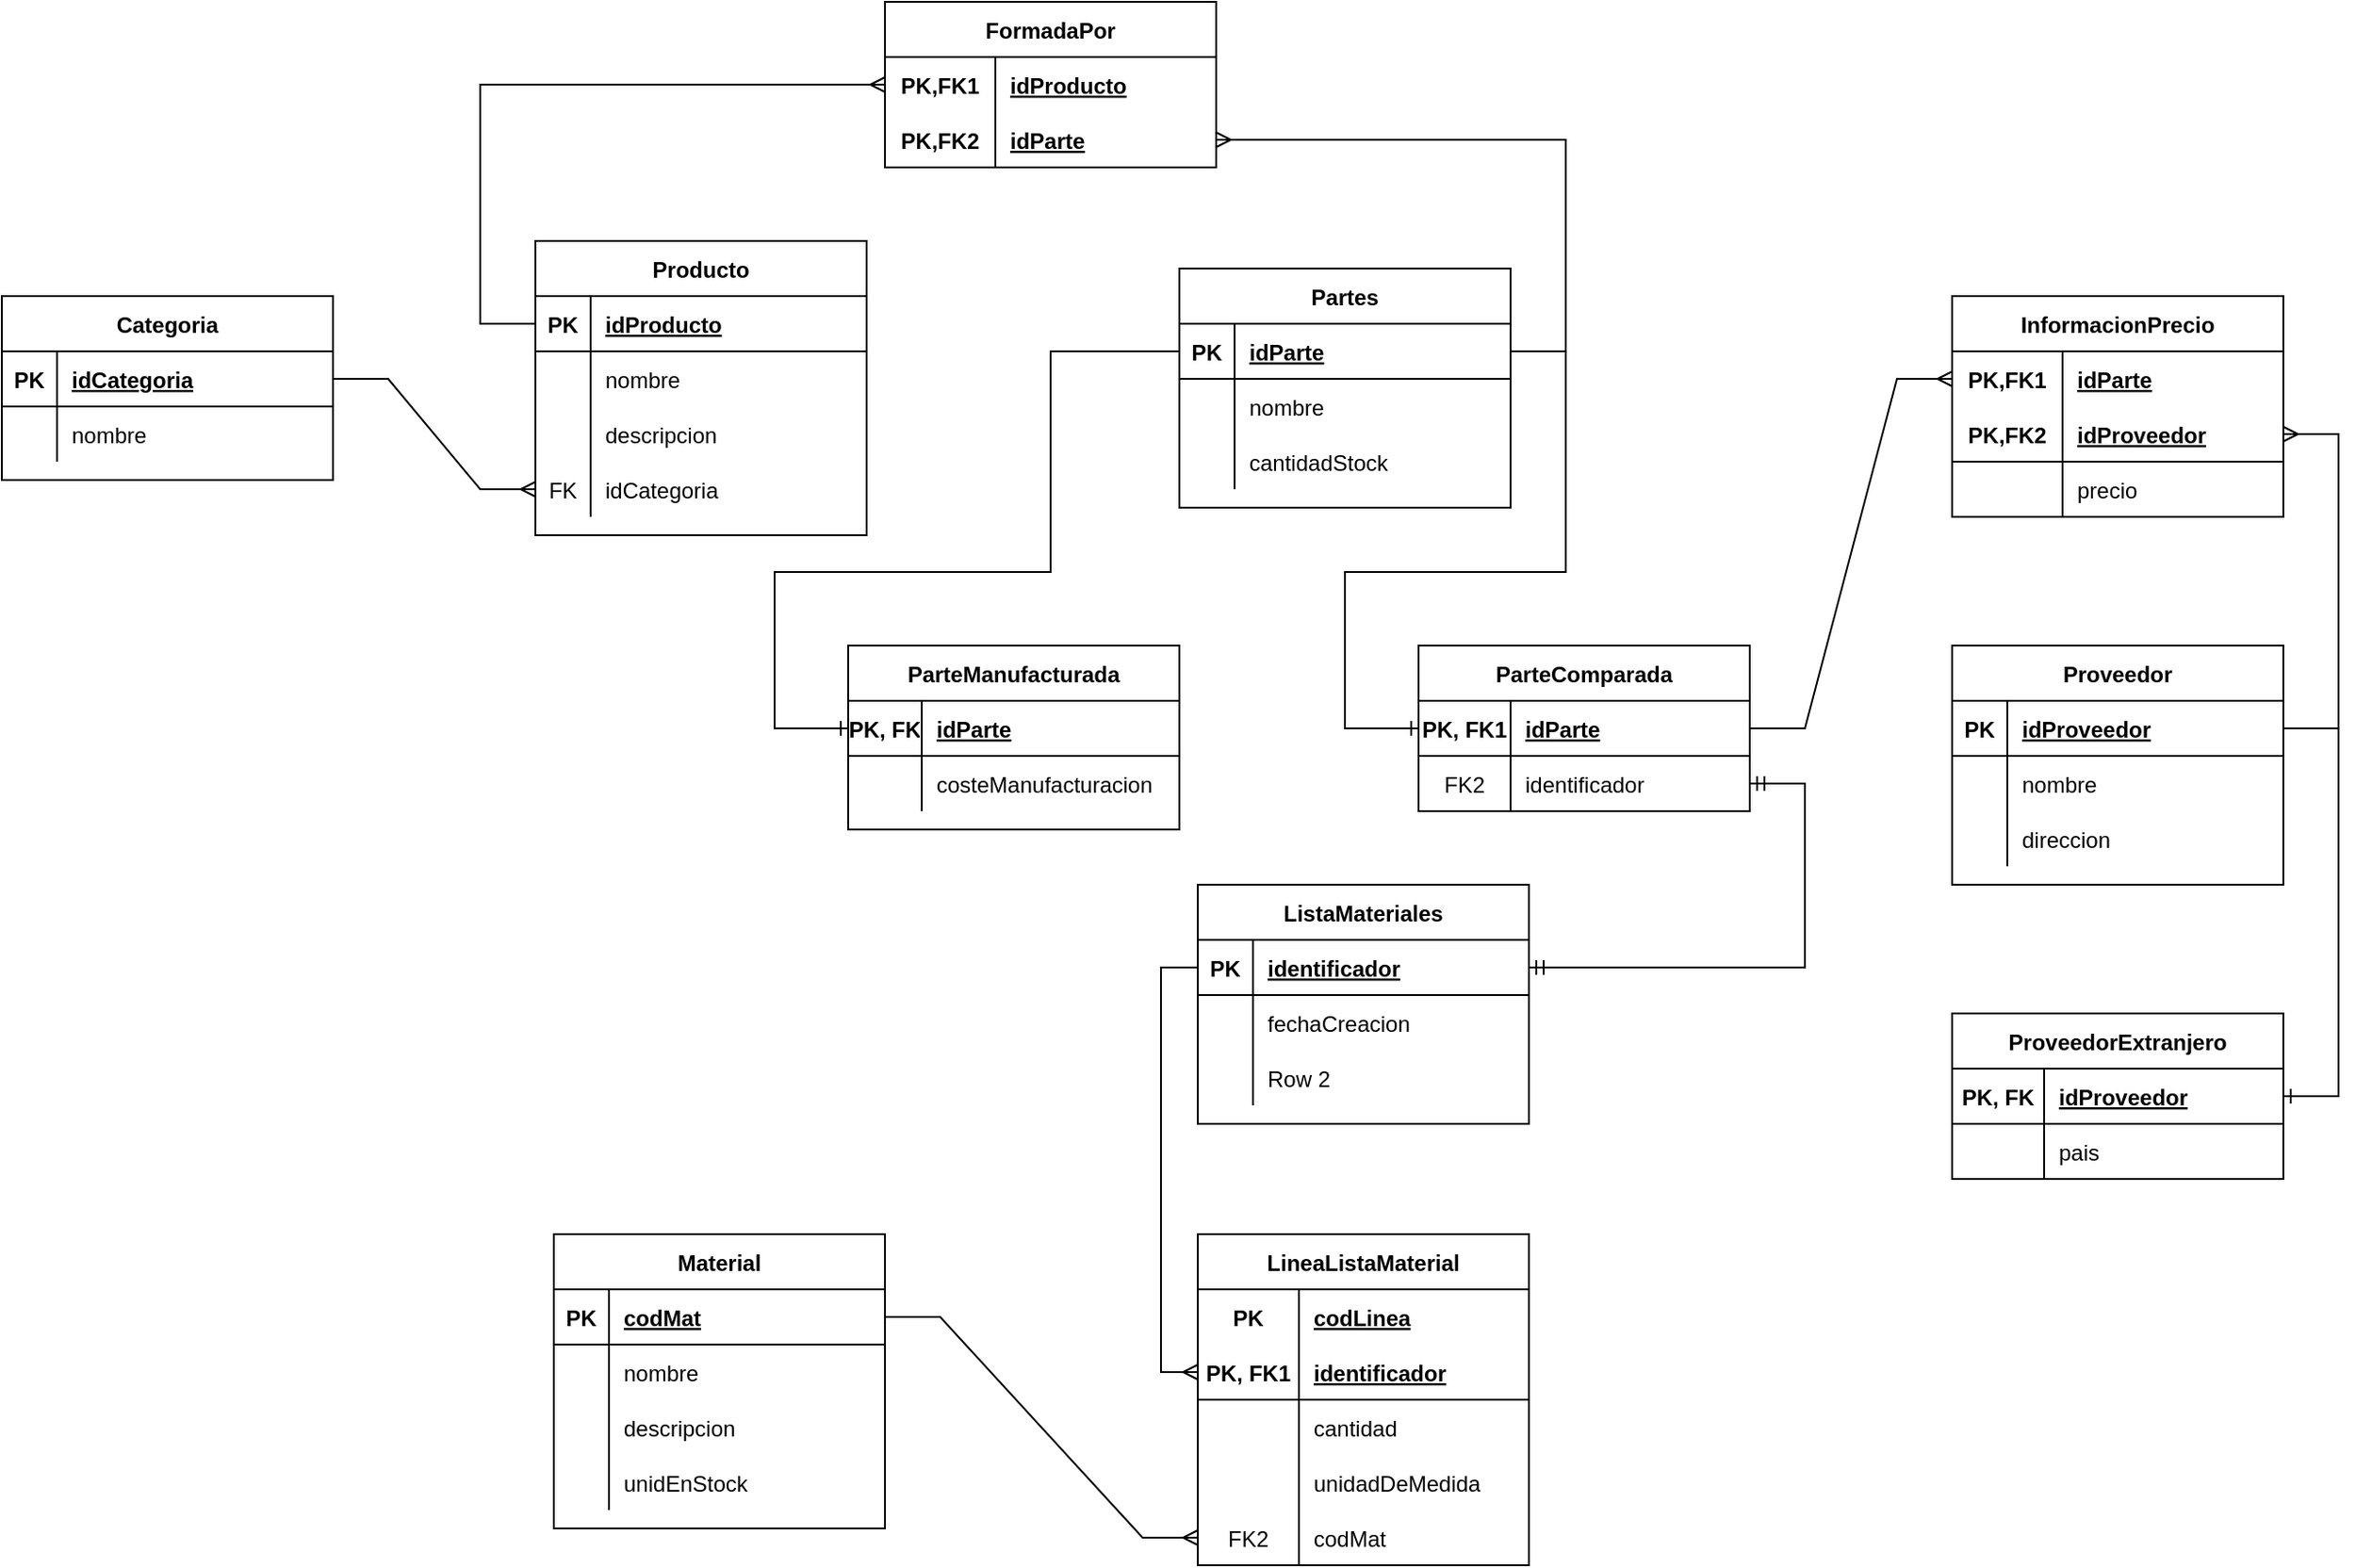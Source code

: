 <mxfile version="16.5.1" type="device"><diagram id="R2lEEEUBdFMjLlhIrx00" name="Page-1"><mxGraphModel dx="1102" dy="685" grid="1" gridSize="10" guides="1" tooltips="1" connect="1" arrows="1" fold="1" page="1" pageScale="1" pageWidth="850" pageHeight="1100" math="0" shadow="0" extFonts="Permanent Marker^https://fonts.googleapis.com/css?family=Permanent+Marker"><root><mxCell id="0"/><mxCell id="1" parent="0"/><mxCell id="UyFM1U3SXH9hEGuA_5K4-1" value="Categoria" style="shape=table;startSize=30;container=1;collapsible=1;childLayout=tableLayout;fixedRows=1;rowLines=0;fontStyle=1;align=center;resizeLast=1;" vertex="1" parent="1"><mxGeometry y="170" width="180" height="100" as="geometry"/></mxCell><mxCell id="UyFM1U3SXH9hEGuA_5K4-2" value="" style="shape=tableRow;horizontal=0;startSize=0;swimlaneHead=0;swimlaneBody=0;fillColor=none;collapsible=0;dropTarget=0;points=[[0,0.5],[1,0.5]];portConstraint=eastwest;top=0;left=0;right=0;bottom=1;" vertex="1" parent="UyFM1U3SXH9hEGuA_5K4-1"><mxGeometry y="30" width="180" height="30" as="geometry"/></mxCell><mxCell id="UyFM1U3SXH9hEGuA_5K4-3" value="PK" style="shape=partialRectangle;connectable=0;fillColor=none;top=0;left=0;bottom=0;right=0;fontStyle=1;overflow=hidden;" vertex="1" parent="UyFM1U3SXH9hEGuA_5K4-2"><mxGeometry width="30" height="30" as="geometry"><mxRectangle width="30" height="30" as="alternateBounds"/></mxGeometry></mxCell><mxCell id="UyFM1U3SXH9hEGuA_5K4-4" value="idCategoria" style="shape=partialRectangle;connectable=0;fillColor=none;top=0;left=0;bottom=0;right=0;align=left;spacingLeft=6;fontStyle=5;overflow=hidden;" vertex="1" parent="UyFM1U3SXH9hEGuA_5K4-2"><mxGeometry x="30" width="150" height="30" as="geometry"><mxRectangle width="150" height="30" as="alternateBounds"/></mxGeometry></mxCell><mxCell id="UyFM1U3SXH9hEGuA_5K4-5" value="" style="shape=tableRow;horizontal=0;startSize=0;swimlaneHead=0;swimlaneBody=0;fillColor=none;collapsible=0;dropTarget=0;points=[[0,0.5],[1,0.5]];portConstraint=eastwest;top=0;left=0;right=0;bottom=0;" vertex="1" parent="UyFM1U3SXH9hEGuA_5K4-1"><mxGeometry y="60" width="180" height="30" as="geometry"/></mxCell><mxCell id="UyFM1U3SXH9hEGuA_5K4-6" value="" style="shape=partialRectangle;connectable=0;fillColor=none;top=0;left=0;bottom=0;right=0;editable=1;overflow=hidden;" vertex="1" parent="UyFM1U3SXH9hEGuA_5K4-5"><mxGeometry width="30" height="30" as="geometry"><mxRectangle width="30" height="30" as="alternateBounds"/></mxGeometry></mxCell><mxCell id="UyFM1U3SXH9hEGuA_5K4-7" value="nombre" style="shape=partialRectangle;connectable=0;fillColor=none;top=0;left=0;bottom=0;right=0;align=left;spacingLeft=6;overflow=hidden;" vertex="1" parent="UyFM1U3SXH9hEGuA_5K4-5"><mxGeometry x="30" width="150" height="30" as="geometry"><mxRectangle width="150" height="30" as="alternateBounds"/></mxGeometry></mxCell><mxCell id="UyFM1U3SXH9hEGuA_5K4-17" value="Producto" style="shape=table;startSize=30;container=1;collapsible=1;childLayout=tableLayout;fixedRows=1;rowLines=0;fontStyle=1;align=center;resizeLast=1;" vertex="1" parent="1"><mxGeometry x="290" y="140" width="180" height="160" as="geometry"/></mxCell><mxCell id="UyFM1U3SXH9hEGuA_5K4-18" value="" style="shape=tableRow;horizontal=0;startSize=0;swimlaneHead=0;swimlaneBody=0;fillColor=none;collapsible=0;dropTarget=0;points=[[0,0.5],[1,0.5]];portConstraint=eastwest;top=0;left=0;right=0;bottom=1;" vertex="1" parent="UyFM1U3SXH9hEGuA_5K4-17"><mxGeometry y="30" width="180" height="30" as="geometry"/></mxCell><mxCell id="UyFM1U3SXH9hEGuA_5K4-19" value="PK" style="shape=partialRectangle;connectable=0;fillColor=none;top=0;left=0;bottom=0;right=0;fontStyle=1;overflow=hidden;" vertex="1" parent="UyFM1U3SXH9hEGuA_5K4-18"><mxGeometry width="30" height="30" as="geometry"><mxRectangle width="30" height="30" as="alternateBounds"/></mxGeometry></mxCell><mxCell id="UyFM1U3SXH9hEGuA_5K4-20" value="idProducto" style="shape=partialRectangle;connectable=0;fillColor=none;top=0;left=0;bottom=0;right=0;align=left;spacingLeft=6;fontStyle=5;overflow=hidden;" vertex="1" parent="UyFM1U3SXH9hEGuA_5K4-18"><mxGeometry x="30" width="150" height="30" as="geometry"><mxRectangle width="150" height="30" as="alternateBounds"/></mxGeometry></mxCell><mxCell id="UyFM1U3SXH9hEGuA_5K4-21" value="" style="shape=tableRow;horizontal=0;startSize=0;swimlaneHead=0;swimlaneBody=0;fillColor=none;collapsible=0;dropTarget=0;points=[[0,0.5],[1,0.5]];portConstraint=eastwest;top=0;left=0;right=0;bottom=0;" vertex="1" parent="UyFM1U3SXH9hEGuA_5K4-17"><mxGeometry y="60" width="180" height="30" as="geometry"/></mxCell><mxCell id="UyFM1U3SXH9hEGuA_5K4-22" value="" style="shape=partialRectangle;connectable=0;fillColor=none;top=0;left=0;bottom=0;right=0;editable=1;overflow=hidden;" vertex="1" parent="UyFM1U3SXH9hEGuA_5K4-21"><mxGeometry width="30" height="30" as="geometry"><mxRectangle width="30" height="30" as="alternateBounds"/></mxGeometry></mxCell><mxCell id="UyFM1U3SXH9hEGuA_5K4-23" value="nombre" style="shape=partialRectangle;connectable=0;fillColor=none;top=0;left=0;bottom=0;right=0;align=left;spacingLeft=6;overflow=hidden;" vertex="1" parent="UyFM1U3SXH9hEGuA_5K4-21"><mxGeometry x="30" width="150" height="30" as="geometry"><mxRectangle width="150" height="30" as="alternateBounds"/></mxGeometry></mxCell><mxCell id="UyFM1U3SXH9hEGuA_5K4-24" value="" style="shape=tableRow;horizontal=0;startSize=0;swimlaneHead=0;swimlaneBody=0;fillColor=none;collapsible=0;dropTarget=0;points=[[0,0.5],[1,0.5]];portConstraint=eastwest;top=0;left=0;right=0;bottom=0;" vertex="1" parent="UyFM1U3SXH9hEGuA_5K4-17"><mxGeometry y="90" width="180" height="30" as="geometry"/></mxCell><mxCell id="UyFM1U3SXH9hEGuA_5K4-25" value="" style="shape=partialRectangle;connectable=0;fillColor=none;top=0;left=0;bottom=0;right=0;editable=1;overflow=hidden;" vertex="1" parent="UyFM1U3SXH9hEGuA_5K4-24"><mxGeometry width="30" height="30" as="geometry"><mxRectangle width="30" height="30" as="alternateBounds"/></mxGeometry></mxCell><mxCell id="UyFM1U3SXH9hEGuA_5K4-26" value="descripcion" style="shape=partialRectangle;connectable=0;fillColor=none;top=0;left=0;bottom=0;right=0;align=left;spacingLeft=6;overflow=hidden;" vertex="1" parent="UyFM1U3SXH9hEGuA_5K4-24"><mxGeometry x="30" width="150" height="30" as="geometry"><mxRectangle width="150" height="30" as="alternateBounds"/></mxGeometry></mxCell><mxCell id="UyFM1U3SXH9hEGuA_5K4-27" value="" style="shape=tableRow;horizontal=0;startSize=0;swimlaneHead=0;swimlaneBody=0;fillColor=none;collapsible=0;dropTarget=0;points=[[0,0.5],[1,0.5]];portConstraint=eastwest;top=0;left=0;right=0;bottom=0;" vertex="1" parent="UyFM1U3SXH9hEGuA_5K4-17"><mxGeometry y="120" width="180" height="30" as="geometry"/></mxCell><mxCell id="UyFM1U3SXH9hEGuA_5K4-28" value="FK" style="shape=partialRectangle;connectable=0;fillColor=none;top=0;left=0;bottom=0;right=0;editable=1;overflow=hidden;" vertex="1" parent="UyFM1U3SXH9hEGuA_5K4-27"><mxGeometry width="30" height="30" as="geometry"><mxRectangle width="30" height="30" as="alternateBounds"/></mxGeometry></mxCell><mxCell id="UyFM1U3SXH9hEGuA_5K4-29" value="idCategoria" style="shape=partialRectangle;connectable=0;fillColor=none;top=0;left=0;bottom=0;right=0;align=left;spacingLeft=6;overflow=hidden;" vertex="1" parent="UyFM1U3SXH9hEGuA_5K4-27"><mxGeometry x="30" width="150" height="30" as="geometry"><mxRectangle width="150" height="30" as="alternateBounds"/></mxGeometry></mxCell><mxCell id="UyFM1U3SXH9hEGuA_5K4-30" value="" style="edgeStyle=entityRelationEdgeStyle;fontSize=12;html=1;endArrow=ERmany;rounded=0;" edge="1" parent="1" source="UyFM1U3SXH9hEGuA_5K4-2" target="UyFM1U3SXH9hEGuA_5K4-27"><mxGeometry width="100" height="100" relative="1" as="geometry"><mxPoint x="230" y="430" as="sourcePoint"/><mxPoint x="330" y="330" as="targetPoint"/></mxGeometry></mxCell><mxCell id="UyFM1U3SXH9hEGuA_5K4-31" value="Partes" style="shape=table;startSize=30;container=1;collapsible=1;childLayout=tableLayout;fixedRows=1;rowLines=0;fontStyle=1;align=center;resizeLast=1;" vertex="1" parent="1"><mxGeometry x="640" y="155" width="180" height="130" as="geometry"/></mxCell><mxCell id="UyFM1U3SXH9hEGuA_5K4-32" value="" style="shape=tableRow;horizontal=0;startSize=0;swimlaneHead=0;swimlaneBody=0;fillColor=none;collapsible=0;dropTarget=0;points=[[0,0.5],[1,0.5]];portConstraint=eastwest;top=0;left=0;right=0;bottom=1;" vertex="1" parent="UyFM1U3SXH9hEGuA_5K4-31"><mxGeometry y="30" width="180" height="30" as="geometry"/></mxCell><mxCell id="UyFM1U3SXH9hEGuA_5K4-33" value="PK" style="shape=partialRectangle;connectable=0;fillColor=none;top=0;left=0;bottom=0;right=0;fontStyle=1;overflow=hidden;" vertex="1" parent="UyFM1U3SXH9hEGuA_5K4-32"><mxGeometry width="30" height="30" as="geometry"><mxRectangle width="30" height="30" as="alternateBounds"/></mxGeometry></mxCell><mxCell id="UyFM1U3SXH9hEGuA_5K4-34" value="idParte" style="shape=partialRectangle;connectable=0;fillColor=none;top=0;left=0;bottom=0;right=0;align=left;spacingLeft=6;fontStyle=5;overflow=hidden;" vertex="1" parent="UyFM1U3SXH9hEGuA_5K4-32"><mxGeometry x="30" width="150" height="30" as="geometry"><mxRectangle width="150" height="30" as="alternateBounds"/></mxGeometry></mxCell><mxCell id="UyFM1U3SXH9hEGuA_5K4-35" value="" style="shape=tableRow;horizontal=0;startSize=0;swimlaneHead=0;swimlaneBody=0;fillColor=none;collapsible=0;dropTarget=0;points=[[0,0.5],[1,0.5]];portConstraint=eastwest;top=0;left=0;right=0;bottom=0;" vertex="1" parent="UyFM1U3SXH9hEGuA_5K4-31"><mxGeometry y="60" width="180" height="30" as="geometry"/></mxCell><mxCell id="UyFM1U3SXH9hEGuA_5K4-36" value="" style="shape=partialRectangle;connectable=0;fillColor=none;top=0;left=0;bottom=0;right=0;editable=1;overflow=hidden;" vertex="1" parent="UyFM1U3SXH9hEGuA_5K4-35"><mxGeometry width="30" height="30" as="geometry"><mxRectangle width="30" height="30" as="alternateBounds"/></mxGeometry></mxCell><mxCell id="UyFM1U3SXH9hEGuA_5K4-37" value="nombre" style="shape=partialRectangle;connectable=0;fillColor=none;top=0;left=0;bottom=0;right=0;align=left;spacingLeft=6;overflow=hidden;" vertex="1" parent="UyFM1U3SXH9hEGuA_5K4-35"><mxGeometry x="30" width="150" height="30" as="geometry"><mxRectangle width="150" height="30" as="alternateBounds"/></mxGeometry></mxCell><mxCell id="UyFM1U3SXH9hEGuA_5K4-38" value="" style="shape=tableRow;horizontal=0;startSize=0;swimlaneHead=0;swimlaneBody=0;fillColor=none;collapsible=0;dropTarget=0;points=[[0,0.5],[1,0.5]];portConstraint=eastwest;top=0;left=0;right=0;bottom=0;" vertex="1" parent="UyFM1U3SXH9hEGuA_5K4-31"><mxGeometry y="90" width="180" height="30" as="geometry"/></mxCell><mxCell id="UyFM1U3SXH9hEGuA_5K4-39" value="" style="shape=partialRectangle;connectable=0;fillColor=none;top=0;left=0;bottom=0;right=0;editable=1;overflow=hidden;" vertex="1" parent="UyFM1U3SXH9hEGuA_5K4-38"><mxGeometry width="30" height="30" as="geometry"><mxRectangle width="30" height="30" as="alternateBounds"/></mxGeometry></mxCell><mxCell id="UyFM1U3SXH9hEGuA_5K4-40" value="cantidadStock" style="shape=partialRectangle;connectable=0;fillColor=none;top=0;left=0;bottom=0;right=0;align=left;spacingLeft=6;overflow=hidden;" vertex="1" parent="UyFM1U3SXH9hEGuA_5K4-38"><mxGeometry x="30" width="150" height="30" as="geometry"><mxRectangle width="150" height="30" as="alternateBounds"/></mxGeometry></mxCell><mxCell id="UyFM1U3SXH9hEGuA_5K4-44" value="FormadaPor" style="shape=table;startSize=30;container=1;collapsible=1;childLayout=tableLayout;fixedRows=1;rowLines=0;fontStyle=1;align=center;resizeLast=1;" vertex="1" parent="1"><mxGeometry x="480" y="10" width="180" height="90" as="geometry"/></mxCell><mxCell id="UyFM1U3SXH9hEGuA_5K4-45" value="" style="shape=tableRow;horizontal=0;startSize=0;swimlaneHead=0;swimlaneBody=0;fillColor=none;collapsible=0;dropTarget=0;points=[[0,0.5],[1,0.5]];portConstraint=eastwest;top=0;left=0;right=0;bottom=0;" vertex="1" parent="UyFM1U3SXH9hEGuA_5K4-44"><mxGeometry y="30" width="180" height="30" as="geometry"/></mxCell><mxCell id="UyFM1U3SXH9hEGuA_5K4-46" value="PK,FK1" style="shape=partialRectangle;connectable=0;fillColor=none;top=0;left=0;bottom=0;right=0;fontStyle=1;overflow=hidden;" vertex="1" parent="UyFM1U3SXH9hEGuA_5K4-45"><mxGeometry width="60" height="30" as="geometry"><mxRectangle width="60" height="30" as="alternateBounds"/></mxGeometry></mxCell><mxCell id="UyFM1U3SXH9hEGuA_5K4-47" value="idProducto" style="shape=partialRectangle;connectable=0;fillColor=none;top=0;left=0;bottom=0;right=0;align=left;spacingLeft=6;fontStyle=5;overflow=hidden;" vertex="1" parent="UyFM1U3SXH9hEGuA_5K4-45"><mxGeometry x="60" width="120" height="30" as="geometry"><mxRectangle width="120" height="30" as="alternateBounds"/></mxGeometry></mxCell><mxCell id="UyFM1U3SXH9hEGuA_5K4-48" value="" style="shape=tableRow;horizontal=0;startSize=0;swimlaneHead=0;swimlaneBody=0;fillColor=none;collapsible=0;dropTarget=0;points=[[0,0.5],[1,0.5]];portConstraint=eastwest;top=0;left=0;right=0;bottom=1;" vertex="1" parent="UyFM1U3SXH9hEGuA_5K4-44"><mxGeometry y="60" width="180" height="30" as="geometry"/></mxCell><mxCell id="UyFM1U3SXH9hEGuA_5K4-49" value="PK,FK2" style="shape=partialRectangle;connectable=0;fillColor=none;top=0;left=0;bottom=0;right=0;fontStyle=1;overflow=hidden;" vertex="1" parent="UyFM1U3SXH9hEGuA_5K4-48"><mxGeometry width="60" height="30" as="geometry"><mxRectangle width="60" height="30" as="alternateBounds"/></mxGeometry></mxCell><mxCell id="UyFM1U3SXH9hEGuA_5K4-50" value="idParte" style="shape=partialRectangle;connectable=0;fillColor=none;top=0;left=0;bottom=0;right=0;align=left;spacingLeft=6;fontStyle=5;overflow=hidden;" vertex="1" parent="UyFM1U3SXH9hEGuA_5K4-48"><mxGeometry x="60" width="120" height="30" as="geometry"><mxRectangle width="120" height="30" as="alternateBounds"/></mxGeometry></mxCell><mxCell id="UyFM1U3SXH9hEGuA_5K4-57" value="" style="edgeStyle=entityRelationEdgeStyle;fontSize=12;html=1;endArrow=ERmany;rounded=0;" edge="1" parent="1" source="UyFM1U3SXH9hEGuA_5K4-32" target="UyFM1U3SXH9hEGuA_5K4-48"><mxGeometry width="100" height="100" relative="1" as="geometry"><mxPoint x="370" y="400" as="sourcePoint"/><mxPoint x="470" y="300" as="targetPoint"/></mxGeometry></mxCell><mxCell id="UyFM1U3SXH9hEGuA_5K4-58" value="" style="edgeStyle=orthogonalEdgeStyle;fontSize=12;html=1;endArrow=ERmany;rounded=0;" edge="1" parent="1" source="UyFM1U3SXH9hEGuA_5K4-18" target="UyFM1U3SXH9hEGuA_5K4-45"><mxGeometry width="100" height="100" relative="1" as="geometry"><mxPoint x="370" y="400" as="sourcePoint"/><mxPoint x="470" y="300" as="targetPoint"/><Array as="points"><mxPoint x="260" y="185"/><mxPoint x="260" y="55"/></Array></mxGeometry></mxCell><mxCell id="UyFM1U3SXH9hEGuA_5K4-59" value="ParteManufacturada" style="shape=table;startSize=30;container=1;collapsible=1;childLayout=tableLayout;fixedRows=1;rowLines=0;fontStyle=1;align=center;resizeLast=1;" vertex="1" parent="1"><mxGeometry x="460" y="360" width="180" height="100" as="geometry"/></mxCell><mxCell id="UyFM1U3SXH9hEGuA_5K4-60" value="" style="shape=tableRow;horizontal=0;startSize=0;swimlaneHead=0;swimlaneBody=0;fillColor=none;collapsible=0;dropTarget=0;points=[[0,0.5],[1,0.5]];portConstraint=eastwest;top=0;left=0;right=0;bottom=1;" vertex="1" parent="UyFM1U3SXH9hEGuA_5K4-59"><mxGeometry y="30" width="180" height="30" as="geometry"/></mxCell><mxCell id="UyFM1U3SXH9hEGuA_5K4-61" value="PK, FK" style="shape=partialRectangle;connectable=0;fillColor=none;top=0;left=0;bottom=0;right=0;fontStyle=1;overflow=hidden;" vertex="1" parent="UyFM1U3SXH9hEGuA_5K4-60"><mxGeometry width="40" height="30" as="geometry"><mxRectangle width="40" height="30" as="alternateBounds"/></mxGeometry></mxCell><mxCell id="UyFM1U3SXH9hEGuA_5K4-62" value="idParte" style="shape=partialRectangle;connectable=0;fillColor=none;top=0;left=0;bottom=0;right=0;align=left;spacingLeft=6;fontStyle=5;overflow=hidden;" vertex="1" parent="UyFM1U3SXH9hEGuA_5K4-60"><mxGeometry x="40" width="140" height="30" as="geometry"><mxRectangle width="140" height="30" as="alternateBounds"/></mxGeometry></mxCell><mxCell id="UyFM1U3SXH9hEGuA_5K4-63" value="" style="shape=tableRow;horizontal=0;startSize=0;swimlaneHead=0;swimlaneBody=0;fillColor=none;collapsible=0;dropTarget=0;points=[[0,0.5],[1,0.5]];portConstraint=eastwest;top=0;left=0;right=0;bottom=0;" vertex="1" parent="UyFM1U3SXH9hEGuA_5K4-59"><mxGeometry y="60" width="180" height="30" as="geometry"/></mxCell><mxCell id="UyFM1U3SXH9hEGuA_5K4-64" value="" style="shape=partialRectangle;connectable=0;fillColor=none;top=0;left=0;bottom=0;right=0;editable=1;overflow=hidden;" vertex="1" parent="UyFM1U3SXH9hEGuA_5K4-63"><mxGeometry width="40" height="30" as="geometry"><mxRectangle width="40" height="30" as="alternateBounds"/></mxGeometry></mxCell><mxCell id="UyFM1U3SXH9hEGuA_5K4-65" value="costeManufacturacion" style="shape=partialRectangle;connectable=0;fillColor=none;top=0;left=0;bottom=0;right=0;align=left;spacingLeft=6;overflow=hidden;" vertex="1" parent="UyFM1U3SXH9hEGuA_5K4-63"><mxGeometry x="40" width="140" height="30" as="geometry"><mxRectangle width="140" height="30" as="alternateBounds"/></mxGeometry></mxCell><mxCell id="UyFM1U3SXH9hEGuA_5K4-72" value="" style="edgeStyle=orthogonalEdgeStyle;fontSize=12;html=1;endArrow=ERone;endFill=1;rounded=0;" edge="1" parent="1" source="UyFM1U3SXH9hEGuA_5K4-32" target="UyFM1U3SXH9hEGuA_5K4-60"><mxGeometry width="100" height="100" relative="1" as="geometry"><mxPoint x="370" y="400" as="sourcePoint"/><mxPoint x="470" y="300" as="targetPoint"/><Array as="points"><mxPoint x="570" y="200"/><mxPoint x="570" y="320"/><mxPoint x="420" y="320"/><mxPoint x="420" y="405"/></Array></mxGeometry></mxCell><mxCell id="UyFM1U3SXH9hEGuA_5K4-73" value="ParteComparada" style="shape=table;startSize=30;container=1;collapsible=1;childLayout=tableLayout;fixedRows=1;rowLines=0;fontStyle=1;align=center;resizeLast=1;" vertex="1" parent="1"><mxGeometry x="770" y="360" width="180" height="90" as="geometry"/></mxCell><mxCell id="UyFM1U3SXH9hEGuA_5K4-74" value="" style="shape=tableRow;horizontal=0;startSize=0;swimlaneHead=0;swimlaneBody=0;fillColor=none;collapsible=0;dropTarget=0;points=[[0,0.5],[1,0.5]];portConstraint=eastwest;top=0;left=0;right=0;bottom=1;" vertex="1" parent="UyFM1U3SXH9hEGuA_5K4-73"><mxGeometry y="30" width="180" height="30" as="geometry"/></mxCell><mxCell id="UyFM1U3SXH9hEGuA_5K4-75" value="PK, FK1" style="shape=partialRectangle;connectable=0;fillColor=none;top=0;left=0;bottom=0;right=0;fontStyle=1;overflow=hidden;" vertex="1" parent="UyFM1U3SXH9hEGuA_5K4-74"><mxGeometry width="50" height="30" as="geometry"><mxRectangle width="50" height="30" as="alternateBounds"/></mxGeometry></mxCell><mxCell id="UyFM1U3SXH9hEGuA_5K4-76" value="idParte" style="shape=partialRectangle;connectable=0;fillColor=none;top=0;left=0;bottom=0;right=0;align=left;spacingLeft=6;fontStyle=5;overflow=hidden;" vertex="1" parent="UyFM1U3SXH9hEGuA_5K4-74"><mxGeometry x="50" width="130" height="30" as="geometry"><mxRectangle width="130" height="30" as="alternateBounds"/></mxGeometry></mxCell><mxCell id="UyFM1U3SXH9hEGuA_5K4-178" value="" style="shape=tableRow;horizontal=0;startSize=0;swimlaneHead=0;swimlaneBody=0;fillColor=none;collapsible=0;dropTarget=0;points=[[0,0.5],[1,0.5]];portConstraint=eastwest;top=0;left=0;right=0;bottom=0;" vertex="1" parent="UyFM1U3SXH9hEGuA_5K4-73"><mxGeometry y="60" width="180" height="30" as="geometry"/></mxCell><mxCell id="UyFM1U3SXH9hEGuA_5K4-179" value="FK2" style="shape=partialRectangle;connectable=0;fillColor=none;top=0;left=0;bottom=0;right=0;fontStyle=0;overflow=hidden;" vertex="1" parent="UyFM1U3SXH9hEGuA_5K4-178"><mxGeometry width="50" height="30" as="geometry"><mxRectangle width="50" height="30" as="alternateBounds"/></mxGeometry></mxCell><mxCell id="UyFM1U3SXH9hEGuA_5K4-180" value="identificador" style="shape=partialRectangle;connectable=0;fillColor=none;top=0;left=0;bottom=0;right=0;align=left;spacingLeft=6;fontStyle=0;overflow=hidden;" vertex="1" parent="UyFM1U3SXH9hEGuA_5K4-178"><mxGeometry x="50" width="130" height="30" as="geometry"><mxRectangle width="130" height="30" as="alternateBounds"/></mxGeometry></mxCell><mxCell id="UyFM1U3SXH9hEGuA_5K4-86" value="" style="edgeStyle=orthogonalEdgeStyle;fontSize=12;html=1;endArrow=ERone;endFill=1;rounded=0;" edge="1" parent="1" source="UyFM1U3SXH9hEGuA_5K4-32" target="UyFM1U3SXH9hEGuA_5K4-74"><mxGeometry width="100" height="100" relative="1" as="geometry"><mxPoint x="370" y="400" as="sourcePoint"/><mxPoint x="470" y="300" as="targetPoint"/><Array as="points"><mxPoint x="850" y="200"/><mxPoint x="850" y="320"/><mxPoint x="730" y="320"/><mxPoint x="730" y="405"/></Array></mxGeometry></mxCell><mxCell id="UyFM1U3SXH9hEGuA_5K4-87" value="Proveedor" style="shape=table;startSize=30;container=1;collapsible=1;childLayout=tableLayout;fixedRows=1;rowLines=0;fontStyle=1;align=center;resizeLast=1;" vertex="1" parent="1"><mxGeometry x="1060" y="360" width="180" height="130" as="geometry"/></mxCell><mxCell id="UyFM1U3SXH9hEGuA_5K4-88" value="" style="shape=tableRow;horizontal=0;startSize=0;swimlaneHead=0;swimlaneBody=0;fillColor=none;collapsible=0;dropTarget=0;points=[[0,0.5],[1,0.5]];portConstraint=eastwest;top=0;left=0;right=0;bottom=1;" vertex="1" parent="UyFM1U3SXH9hEGuA_5K4-87"><mxGeometry y="30" width="180" height="30" as="geometry"/></mxCell><mxCell id="UyFM1U3SXH9hEGuA_5K4-89" value="PK" style="shape=partialRectangle;connectable=0;fillColor=none;top=0;left=0;bottom=0;right=0;fontStyle=1;overflow=hidden;" vertex="1" parent="UyFM1U3SXH9hEGuA_5K4-88"><mxGeometry width="30" height="30" as="geometry"><mxRectangle width="30" height="30" as="alternateBounds"/></mxGeometry></mxCell><mxCell id="UyFM1U3SXH9hEGuA_5K4-90" value="idProveedor" style="shape=partialRectangle;connectable=0;fillColor=none;top=0;left=0;bottom=0;right=0;align=left;spacingLeft=6;fontStyle=5;overflow=hidden;" vertex="1" parent="UyFM1U3SXH9hEGuA_5K4-88"><mxGeometry x="30" width="150" height="30" as="geometry"><mxRectangle width="150" height="30" as="alternateBounds"/></mxGeometry></mxCell><mxCell id="UyFM1U3SXH9hEGuA_5K4-91" value="" style="shape=tableRow;horizontal=0;startSize=0;swimlaneHead=0;swimlaneBody=0;fillColor=none;collapsible=0;dropTarget=0;points=[[0,0.5],[1,0.5]];portConstraint=eastwest;top=0;left=0;right=0;bottom=0;" vertex="1" parent="UyFM1U3SXH9hEGuA_5K4-87"><mxGeometry y="60" width="180" height="30" as="geometry"/></mxCell><mxCell id="UyFM1U3SXH9hEGuA_5K4-92" value="" style="shape=partialRectangle;connectable=0;fillColor=none;top=0;left=0;bottom=0;right=0;editable=1;overflow=hidden;" vertex="1" parent="UyFM1U3SXH9hEGuA_5K4-91"><mxGeometry width="30" height="30" as="geometry"><mxRectangle width="30" height="30" as="alternateBounds"/></mxGeometry></mxCell><mxCell id="UyFM1U3SXH9hEGuA_5K4-93" value="nombre" style="shape=partialRectangle;connectable=0;fillColor=none;top=0;left=0;bottom=0;right=0;align=left;spacingLeft=6;overflow=hidden;" vertex="1" parent="UyFM1U3SXH9hEGuA_5K4-91"><mxGeometry x="30" width="150" height="30" as="geometry"><mxRectangle width="150" height="30" as="alternateBounds"/></mxGeometry></mxCell><mxCell id="UyFM1U3SXH9hEGuA_5K4-94" value="" style="shape=tableRow;horizontal=0;startSize=0;swimlaneHead=0;swimlaneBody=0;fillColor=none;collapsible=0;dropTarget=0;points=[[0,0.5],[1,0.5]];portConstraint=eastwest;top=0;left=0;right=0;bottom=0;" vertex="1" parent="UyFM1U3SXH9hEGuA_5K4-87"><mxGeometry y="90" width="180" height="30" as="geometry"/></mxCell><mxCell id="UyFM1U3SXH9hEGuA_5K4-95" value="" style="shape=partialRectangle;connectable=0;fillColor=none;top=0;left=0;bottom=0;right=0;editable=1;overflow=hidden;" vertex="1" parent="UyFM1U3SXH9hEGuA_5K4-94"><mxGeometry width="30" height="30" as="geometry"><mxRectangle width="30" height="30" as="alternateBounds"/></mxGeometry></mxCell><mxCell id="UyFM1U3SXH9hEGuA_5K4-96" value="direccion" style="shape=partialRectangle;connectable=0;fillColor=none;top=0;left=0;bottom=0;right=0;align=left;spacingLeft=6;overflow=hidden;" vertex="1" parent="UyFM1U3SXH9hEGuA_5K4-94"><mxGeometry x="30" width="150" height="30" as="geometry"><mxRectangle width="150" height="30" as="alternateBounds"/></mxGeometry></mxCell><mxCell id="UyFM1U3SXH9hEGuA_5K4-100" value="InformacionPrecio" style="shape=table;startSize=30;container=1;collapsible=1;childLayout=tableLayout;fixedRows=1;rowLines=0;fontStyle=1;align=center;resizeLast=1;" vertex="1" parent="1"><mxGeometry x="1060" y="170" width="180" height="120" as="geometry"/></mxCell><mxCell id="UyFM1U3SXH9hEGuA_5K4-101" value="" style="shape=tableRow;horizontal=0;startSize=0;swimlaneHead=0;swimlaneBody=0;fillColor=none;collapsible=0;dropTarget=0;points=[[0,0.5],[1,0.5]];portConstraint=eastwest;top=0;left=0;right=0;bottom=0;" vertex="1" parent="UyFM1U3SXH9hEGuA_5K4-100"><mxGeometry y="30" width="180" height="30" as="geometry"/></mxCell><mxCell id="UyFM1U3SXH9hEGuA_5K4-102" value="PK,FK1" style="shape=partialRectangle;connectable=0;fillColor=none;top=0;left=0;bottom=0;right=0;fontStyle=1;overflow=hidden;" vertex="1" parent="UyFM1U3SXH9hEGuA_5K4-101"><mxGeometry width="60" height="30" as="geometry"><mxRectangle width="60" height="30" as="alternateBounds"/></mxGeometry></mxCell><mxCell id="UyFM1U3SXH9hEGuA_5K4-103" value="idParte" style="shape=partialRectangle;connectable=0;fillColor=none;top=0;left=0;bottom=0;right=0;align=left;spacingLeft=6;fontStyle=5;overflow=hidden;" vertex="1" parent="UyFM1U3SXH9hEGuA_5K4-101"><mxGeometry x="60" width="120" height="30" as="geometry"><mxRectangle width="120" height="30" as="alternateBounds"/></mxGeometry></mxCell><mxCell id="UyFM1U3SXH9hEGuA_5K4-104" value="" style="shape=tableRow;horizontal=0;startSize=0;swimlaneHead=0;swimlaneBody=0;fillColor=none;collapsible=0;dropTarget=0;points=[[0,0.5],[1,0.5]];portConstraint=eastwest;top=0;left=0;right=0;bottom=1;" vertex="1" parent="UyFM1U3SXH9hEGuA_5K4-100"><mxGeometry y="60" width="180" height="30" as="geometry"/></mxCell><mxCell id="UyFM1U3SXH9hEGuA_5K4-105" value="PK,FK2" style="shape=partialRectangle;connectable=0;fillColor=none;top=0;left=0;bottom=0;right=0;fontStyle=1;overflow=hidden;" vertex="1" parent="UyFM1U3SXH9hEGuA_5K4-104"><mxGeometry width="60" height="30" as="geometry"><mxRectangle width="60" height="30" as="alternateBounds"/></mxGeometry></mxCell><mxCell id="UyFM1U3SXH9hEGuA_5K4-106" value="idProveedor" style="shape=partialRectangle;connectable=0;fillColor=none;top=0;left=0;bottom=0;right=0;align=left;spacingLeft=6;fontStyle=5;overflow=hidden;" vertex="1" parent="UyFM1U3SXH9hEGuA_5K4-104"><mxGeometry x="60" width="120" height="30" as="geometry"><mxRectangle width="120" height="30" as="alternateBounds"/></mxGeometry></mxCell><mxCell id="UyFM1U3SXH9hEGuA_5K4-107" value="" style="shape=tableRow;horizontal=0;startSize=0;swimlaneHead=0;swimlaneBody=0;fillColor=none;collapsible=0;dropTarget=0;points=[[0,0.5],[1,0.5]];portConstraint=eastwest;top=0;left=0;right=0;bottom=0;" vertex="1" parent="UyFM1U3SXH9hEGuA_5K4-100"><mxGeometry y="90" width="180" height="30" as="geometry"/></mxCell><mxCell id="UyFM1U3SXH9hEGuA_5K4-108" value="" style="shape=partialRectangle;connectable=0;fillColor=none;top=0;left=0;bottom=0;right=0;editable=1;overflow=hidden;" vertex="1" parent="UyFM1U3SXH9hEGuA_5K4-107"><mxGeometry width="60" height="30" as="geometry"><mxRectangle width="60" height="30" as="alternateBounds"/></mxGeometry></mxCell><mxCell id="UyFM1U3SXH9hEGuA_5K4-109" value="precio" style="shape=partialRectangle;connectable=0;fillColor=none;top=0;left=0;bottom=0;right=0;align=left;spacingLeft=6;overflow=hidden;" vertex="1" parent="UyFM1U3SXH9hEGuA_5K4-107"><mxGeometry x="60" width="120" height="30" as="geometry"><mxRectangle width="120" height="30" as="alternateBounds"/></mxGeometry></mxCell><mxCell id="UyFM1U3SXH9hEGuA_5K4-113" value="" style="edgeStyle=entityRelationEdgeStyle;fontSize=12;html=1;endArrow=ERmany;rounded=0;" edge="1" parent="1" source="UyFM1U3SXH9hEGuA_5K4-74" target="UyFM1U3SXH9hEGuA_5K4-101"><mxGeometry width="100" height="100" relative="1" as="geometry"><mxPoint x="670" y="480" as="sourcePoint"/><mxPoint x="770" y="380" as="targetPoint"/></mxGeometry></mxCell><mxCell id="UyFM1U3SXH9hEGuA_5K4-114" value="" style="edgeStyle=entityRelationEdgeStyle;fontSize=12;html=1;endArrow=ERmany;rounded=0;" edge="1" parent="1" source="UyFM1U3SXH9hEGuA_5K4-88" target="UyFM1U3SXH9hEGuA_5K4-104"><mxGeometry width="100" height="100" relative="1" as="geometry"><mxPoint x="670" y="480" as="sourcePoint"/><mxPoint x="770" y="380" as="targetPoint"/></mxGeometry></mxCell><mxCell id="UyFM1U3SXH9hEGuA_5K4-118" value="ProveedorExtranjero" style="shape=table;startSize=30;container=1;collapsible=1;childLayout=tableLayout;fixedRows=1;rowLines=0;fontStyle=1;align=center;resizeLast=1;" vertex="1" parent="1"><mxGeometry x="1060" y="560" width="180" height="90" as="geometry"/></mxCell><mxCell id="UyFM1U3SXH9hEGuA_5K4-119" value="" style="shape=tableRow;horizontal=0;startSize=0;swimlaneHead=0;swimlaneBody=0;fillColor=none;collapsible=0;dropTarget=0;points=[[0,0.5],[1,0.5]];portConstraint=eastwest;top=0;left=0;right=0;bottom=1;" vertex="1" parent="UyFM1U3SXH9hEGuA_5K4-118"><mxGeometry y="30" width="180" height="30" as="geometry"/></mxCell><mxCell id="UyFM1U3SXH9hEGuA_5K4-120" value="PK, FK" style="shape=partialRectangle;connectable=0;fillColor=none;top=0;left=0;bottom=0;right=0;fontStyle=1;overflow=hidden;" vertex="1" parent="UyFM1U3SXH9hEGuA_5K4-119"><mxGeometry width="50" height="30" as="geometry"><mxRectangle width="50" height="30" as="alternateBounds"/></mxGeometry></mxCell><mxCell id="UyFM1U3SXH9hEGuA_5K4-121" value="idProveedor" style="shape=partialRectangle;connectable=0;fillColor=none;top=0;left=0;bottom=0;right=0;align=left;spacingLeft=6;fontStyle=5;overflow=hidden;" vertex="1" parent="UyFM1U3SXH9hEGuA_5K4-119"><mxGeometry x="50" width="130" height="30" as="geometry"><mxRectangle width="130" height="30" as="alternateBounds"/></mxGeometry></mxCell><mxCell id="UyFM1U3SXH9hEGuA_5K4-122" value="" style="shape=tableRow;horizontal=0;startSize=0;swimlaneHead=0;swimlaneBody=0;fillColor=none;collapsible=0;dropTarget=0;points=[[0,0.5],[1,0.5]];portConstraint=eastwest;top=0;left=0;right=0;bottom=0;" vertex="1" parent="UyFM1U3SXH9hEGuA_5K4-118"><mxGeometry y="60" width="180" height="30" as="geometry"/></mxCell><mxCell id="UyFM1U3SXH9hEGuA_5K4-123" value="" style="shape=partialRectangle;connectable=0;fillColor=none;top=0;left=0;bottom=0;right=0;editable=1;overflow=hidden;" vertex="1" parent="UyFM1U3SXH9hEGuA_5K4-122"><mxGeometry width="50" height="30" as="geometry"><mxRectangle width="50" height="30" as="alternateBounds"/></mxGeometry></mxCell><mxCell id="UyFM1U3SXH9hEGuA_5K4-124" value="pais" style="shape=partialRectangle;connectable=0;fillColor=none;top=0;left=0;bottom=0;right=0;align=left;spacingLeft=6;overflow=hidden;" vertex="1" parent="UyFM1U3SXH9hEGuA_5K4-122"><mxGeometry x="50" width="130" height="30" as="geometry"><mxRectangle width="130" height="30" as="alternateBounds"/></mxGeometry></mxCell><mxCell id="UyFM1U3SXH9hEGuA_5K4-131" value="" style="edgeStyle=entityRelationEdgeStyle;fontSize=12;html=1;endArrow=ERone;endFill=1;rounded=0;" edge="1" parent="1" source="UyFM1U3SXH9hEGuA_5K4-88" target="UyFM1U3SXH9hEGuA_5K4-119"><mxGeometry width="100" height="100" relative="1" as="geometry"><mxPoint x="1150" y="480" as="sourcePoint"/><mxPoint x="1250" y="380" as="targetPoint"/></mxGeometry></mxCell><mxCell id="UyFM1U3SXH9hEGuA_5K4-132" value="ListaMateriales" style="shape=table;startSize=30;container=1;collapsible=1;childLayout=tableLayout;fixedRows=1;rowLines=0;fontStyle=1;align=center;resizeLast=1;" vertex="1" parent="1"><mxGeometry x="650" y="490" width="180" height="130" as="geometry"/></mxCell><mxCell id="UyFM1U3SXH9hEGuA_5K4-133" value="" style="shape=tableRow;horizontal=0;startSize=0;swimlaneHead=0;swimlaneBody=0;fillColor=none;collapsible=0;dropTarget=0;points=[[0,0.5],[1,0.5]];portConstraint=eastwest;top=0;left=0;right=0;bottom=1;" vertex="1" parent="UyFM1U3SXH9hEGuA_5K4-132"><mxGeometry y="30" width="180" height="30" as="geometry"/></mxCell><mxCell id="UyFM1U3SXH9hEGuA_5K4-134" value="PK" style="shape=partialRectangle;connectable=0;fillColor=none;top=0;left=0;bottom=0;right=0;fontStyle=1;overflow=hidden;" vertex="1" parent="UyFM1U3SXH9hEGuA_5K4-133"><mxGeometry width="30" height="30" as="geometry"><mxRectangle width="30" height="30" as="alternateBounds"/></mxGeometry></mxCell><mxCell id="UyFM1U3SXH9hEGuA_5K4-135" value="identificador" style="shape=partialRectangle;connectable=0;fillColor=none;top=0;left=0;bottom=0;right=0;align=left;spacingLeft=6;fontStyle=5;overflow=hidden;" vertex="1" parent="UyFM1U3SXH9hEGuA_5K4-133"><mxGeometry x="30" width="150" height="30" as="geometry"><mxRectangle width="150" height="30" as="alternateBounds"/></mxGeometry></mxCell><mxCell id="UyFM1U3SXH9hEGuA_5K4-136" value="" style="shape=tableRow;horizontal=0;startSize=0;swimlaneHead=0;swimlaneBody=0;fillColor=none;collapsible=0;dropTarget=0;points=[[0,0.5],[1,0.5]];portConstraint=eastwest;top=0;left=0;right=0;bottom=0;" vertex="1" parent="UyFM1U3SXH9hEGuA_5K4-132"><mxGeometry y="60" width="180" height="30" as="geometry"/></mxCell><mxCell id="UyFM1U3SXH9hEGuA_5K4-137" value="" style="shape=partialRectangle;connectable=0;fillColor=none;top=0;left=0;bottom=0;right=0;editable=1;overflow=hidden;" vertex="1" parent="UyFM1U3SXH9hEGuA_5K4-136"><mxGeometry width="30" height="30" as="geometry"><mxRectangle width="30" height="30" as="alternateBounds"/></mxGeometry></mxCell><mxCell id="UyFM1U3SXH9hEGuA_5K4-138" value="fechaCreacion" style="shape=partialRectangle;connectable=0;fillColor=none;top=0;left=0;bottom=0;right=0;align=left;spacingLeft=6;overflow=hidden;" vertex="1" parent="UyFM1U3SXH9hEGuA_5K4-136"><mxGeometry x="30" width="150" height="30" as="geometry"><mxRectangle width="150" height="30" as="alternateBounds"/></mxGeometry></mxCell><mxCell id="UyFM1U3SXH9hEGuA_5K4-139" value="" style="shape=tableRow;horizontal=0;startSize=0;swimlaneHead=0;swimlaneBody=0;fillColor=none;collapsible=0;dropTarget=0;points=[[0,0.5],[1,0.5]];portConstraint=eastwest;top=0;left=0;right=0;bottom=0;" vertex="1" parent="UyFM1U3SXH9hEGuA_5K4-132"><mxGeometry y="90" width="180" height="30" as="geometry"/></mxCell><mxCell id="UyFM1U3SXH9hEGuA_5K4-140" value="" style="shape=partialRectangle;connectable=0;fillColor=none;top=0;left=0;bottom=0;right=0;editable=1;overflow=hidden;" vertex="1" parent="UyFM1U3SXH9hEGuA_5K4-139"><mxGeometry width="30" height="30" as="geometry"><mxRectangle width="30" height="30" as="alternateBounds"/></mxGeometry></mxCell><mxCell id="UyFM1U3SXH9hEGuA_5K4-141" value="Row 2" style="shape=partialRectangle;connectable=0;fillColor=none;top=0;left=0;bottom=0;right=0;align=left;spacingLeft=6;overflow=hidden;" vertex="1" parent="UyFM1U3SXH9hEGuA_5K4-139"><mxGeometry x="30" width="150" height="30" as="geometry"><mxRectangle width="150" height="30" as="alternateBounds"/></mxGeometry></mxCell><mxCell id="UyFM1U3SXH9hEGuA_5K4-145" value="LineaListaMaterial" style="shape=table;startSize=30;container=1;collapsible=1;childLayout=tableLayout;fixedRows=1;rowLines=0;fontStyle=1;align=center;resizeLast=1;" vertex="1" parent="1"><mxGeometry x="650" y="680" width="180" height="180" as="geometry"/></mxCell><mxCell id="UyFM1U3SXH9hEGuA_5K4-146" value="" style="shape=tableRow;horizontal=0;startSize=0;swimlaneHead=0;swimlaneBody=0;fillColor=none;collapsible=0;dropTarget=0;points=[[0,0.5],[1,0.5]];portConstraint=eastwest;top=0;left=0;right=0;bottom=1;strokeColor=none;" vertex="1" parent="UyFM1U3SXH9hEGuA_5K4-145"><mxGeometry y="30" width="180" height="30" as="geometry"/></mxCell><mxCell id="UyFM1U3SXH9hEGuA_5K4-147" value="PK" style="shape=partialRectangle;connectable=0;fillColor=none;top=0;left=0;bottom=0;right=0;fontStyle=1;overflow=hidden;" vertex="1" parent="UyFM1U3SXH9hEGuA_5K4-146"><mxGeometry width="55" height="30" as="geometry"><mxRectangle width="55" height="30" as="alternateBounds"/></mxGeometry></mxCell><mxCell id="UyFM1U3SXH9hEGuA_5K4-148" value="codLinea" style="shape=partialRectangle;connectable=0;fillColor=none;top=0;left=0;bottom=0;right=0;align=left;spacingLeft=6;fontStyle=5;overflow=hidden;" vertex="1" parent="UyFM1U3SXH9hEGuA_5K4-146"><mxGeometry x="55" width="125" height="30" as="geometry"><mxRectangle width="125" height="30" as="alternateBounds"/></mxGeometry></mxCell><mxCell id="UyFM1U3SXH9hEGuA_5K4-158" value="" style="shape=tableRow;horizontal=0;startSize=0;swimlaneHead=0;swimlaneBody=0;fillColor=none;collapsible=0;dropTarget=0;points=[[0,0.5],[1,0.5]];portConstraint=eastwest;top=0;left=0;right=0;bottom=1;" vertex="1" parent="UyFM1U3SXH9hEGuA_5K4-145"><mxGeometry y="60" width="180" height="30" as="geometry"/></mxCell><mxCell id="UyFM1U3SXH9hEGuA_5K4-159" value="PK, FK1" style="shape=partialRectangle;connectable=0;fillColor=none;top=0;left=0;bottom=0;right=0;fontStyle=1;overflow=hidden;" vertex="1" parent="UyFM1U3SXH9hEGuA_5K4-158"><mxGeometry width="55" height="30" as="geometry"><mxRectangle width="55" height="30" as="alternateBounds"/></mxGeometry></mxCell><mxCell id="UyFM1U3SXH9hEGuA_5K4-160" value="identificador" style="shape=partialRectangle;connectable=0;fillColor=none;top=0;left=0;bottom=0;right=0;align=left;spacingLeft=6;fontStyle=5;overflow=hidden;" vertex="1" parent="UyFM1U3SXH9hEGuA_5K4-158"><mxGeometry x="55" width="125" height="30" as="geometry"><mxRectangle width="125" height="30" as="alternateBounds"/></mxGeometry></mxCell><mxCell id="UyFM1U3SXH9hEGuA_5K4-149" value="" style="shape=tableRow;horizontal=0;startSize=0;swimlaneHead=0;swimlaneBody=0;fillColor=none;collapsible=0;dropTarget=0;points=[[0,0.5],[1,0.5]];portConstraint=eastwest;top=0;left=0;right=0;bottom=0;" vertex="1" parent="UyFM1U3SXH9hEGuA_5K4-145"><mxGeometry y="90" width="180" height="30" as="geometry"/></mxCell><mxCell id="UyFM1U3SXH9hEGuA_5K4-150" value="" style="shape=partialRectangle;connectable=0;fillColor=none;top=0;left=0;bottom=0;right=0;editable=1;overflow=hidden;" vertex="1" parent="UyFM1U3SXH9hEGuA_5K4-149"><mxGeometry width="55" height="30" as="geometry"><mxRectangle width="55" height="30" as="alternateBounds"/></mxGeometry></mxCell><mxCell id="UyFM1U3SXH9hEGuA_5K4-151" value="cantidad" style="shape=partialRectangle;connectable=0;fillColor=none;top=0;left=0;bottom=0;right=0;align=left;spacingLeft=6;overflow=hidden;" vertex="1" parent="UyFM1U3SXH9hEGuA_5K4-149"><mxGeometry x="55" width="125" height="30" as="geometry"><mxRectangle width="125" height="30" as="alternateBounds"/></mxGeometry></mxCell><mxCell id="UyFM1U3SXH9hEGuA_5K4-152" value="" style="shape=tableRow;horizontal=0;startSize=0;swimlaneHead=0;swimlaneBody=0;fillColor=none;collapsible=0;dropTarget=0;points=[[0,0.5],[1,0.5]];portConstraint=eastwest;top=0;left=0;right=0;bottom=0;" vertex="1" parent="UyFM1U3SXH9hEGuA_5K4-145"><mxGeometry y="120" width="180" height="30" as="geometry"/></mxCell><mxCell id="UyFM1U3SXH9hEGuA_5K4-153" value="" style="shape=partialRectangle;connectable=0;fillColor=none;top=0;left=0;bottom=0;right=0;editable=1;overflow=hidden;" vertex="1" parent="UyFM1U3SXH9hEGuA_5K4-152"><mxGeometry width="55" height="30" as="geometry"><mxRectangle width="55" height="30" as="alternateBounds"/></mxGeometry></mxCell><mxCell id="UyFM1U3SXH9hEGuA_5K4-154" value="unidadDeMedida" style="shape=partialRectangle;connectable=0;fillColor=none;top=0;left=0;bottom=0;right=0;align=left;spacingLeft=6;overflow=hidden;" vertex="1" parent="UyFM1U3SXH9hEGuA_5K4-152"><mxGeometry x="55" width="125" height="30" as="geometry"><mxRectangle width="125" height="30" as="alternateBounds"/></mxGeometry></mxCell><mxCell id="UyFM1U3SXH9hEGuA_5K4-155" value="" style="shape=tableRow;horizontal=0;startSize=0;swimlaneHead=0;swimlaneBody=0;fillColor=none;collapsible=0;dropTarget=0;points=[[0,0.5],[1,0.5]];portConstraint=eastwest;top=0;left=0;right=0;bottom=0;" vertex="1" parent="UyFM1U3SXH9hEGuA_5K4-145"><mxGeometry y="150" width="180" height="30" as="geometry"/></mxCell><mxCell id="UyFM1U3SXH9hEGuA_5K4-156" value="FK2" style="shape=partialRectangle;connectable=0;fillColor=none;top=0;left=0;bottom=0;right=0;editable=1;overflow=hidden;" vertex="1" parent="UyFM1U3SXH9hEGuA_5K4-155"><mxGeometry width="55" height="30" as="geometry"><mxRectangle width="55" height="30" as="alternateBounds"/></mxGeometry></mxCell><mxCell id="UyFM1U3SXH9hEGuA_5K4-157" value="codMat" style="shape=partialRectangle;connectable=0;fillColor=none;top=0;left=0;bottom=0;right=0;align=left;spacingLeft=6;overflow=hidden;" vertex="1" parent="UyFM1U3SXH9hEGuA_5K4-155"><mxGeometry x="55" width="125" height="30" as="geometry"><mxRectangle width="125" height="30" as="alternateBounds"/></mxGeometry></mxCell><mxCell id="UyFM1U3SXH9hEGuA_5K4-161" value="" style="edgeStyle=orthogonalEdgeStyle;fontSize=12;html=1;endArrow=ERmany;endFill=0;rounded=0;" edge="1" parent="1" source="UyFM1U3SXH9hEGuA_5K4-133" target="UyFM1U3SXH9hEGuA_5K4-158"><mxGeometry width="100" height="100" relative="1" as="geometry"><mxPoint x="670" y="480" as="sourcePoint"/><mxPoint x="770" y="380" as="targetPoint"/><Array as="points"><mxPoint x="630" y="535"/><mxPoint x="630" y="755"/></Array></mxGeometry></mxCell><mxCell id="UyFM1U3SXH9hEGuA_5K4-162" value="Material" style="shape=table;startSize=30;container=1;collapsible=1;childLayout=tableLayout;fixedRows=1;rowLines=0;fontStyle=1;align=center;resizeLast=1;" vertex="1" parent="1"><mxGeometry x="300" y="680" width="180" height="160" as="geometry"/></mxCell><mxCell id="UyFM1U3SXH9hEGuA_5K4-163" value="" style="shape=tableRow;horizontal=0;startSize=0;swimlaneHead=0;swimlaneBody=0;fillColor=none;collapsible=0;dropTarget=0;points=[[0,0.5],[1,0.5]];portConstraint=eastwest;top=0;left=0;right=0;bottom=1;" vertex="1" parent="UyFM1U3SXH9hEGuA_5K4-162"><mxGeometry y="30" width="180" height="30" as="geometry"/></mxCell><mxCell id="UyFM1U3SXH9hEGuA_5K4-164" value="PK" style="shape=partialRectangle;connectable=0;fillColor=none;top=0;left=0;bottom=0;right=0;fontStyle=1;overflow=hidden;" vertex="1" parent="UyFM1U3SXH9hEGuA_5K4-163"><mxGeometry width="30" height="30" as="geometry"><mxRectangle width="30" height="30" as="alternateBounds"/></mxGeometry></mxCell><mxCell id="UyFM1U3SXH9hEGuA_5K4-165" value="codMat" style="shape=partialRectangle;connectable=0;fillColor=none;top=0;left=0;bottom=0;right=0;align=left;spacingLeft=6;fontStyle=5;overflow=hidden;" vertex="1" parent="UyFM1U3SXH9hEGuA_5K4-163"><mxGeometry x="30" width="150" height="30" as="geometry"><mxRectangle width="150" height="30" as="alternateBounds"/></mxGeometry></mxCell><mxCell id="UyFM1U3SXH9hEGuA_5K4-166" value="" style="shape=tableRow;horizontal=0;startSize=0;swimlaneHead=0;swimlaneBody=0;fillColor=none;collapsible=0;dropTarget=0;points=[[0,0.5],[1,0.5]];portConstraint=eastwest;top=0;left=0;right=0;bottom=0;" vertex="1" parent="UyFM1U3SXH9hEGuA_5K4-162"><mxGeometry y="60" width="180" height="30" as="geometry"/></mxCell><mxCell id="UyFM1U3SXH9hEGuA_5K4-167" value="" style="shape=partialRectangle;connectable=0;fillColor=none;top=0;left=0;bottom=0;right=0;editable=1;overflow=hidden;" vertex="1" parent="UyFM1U3SXH9hEGuA_5K4-166"><mxGeometry width="30" height="30" as="geometry"><mxRectangle width="30" height="30" as="alternateBounds"/></mxGeometry></mxCell><mxCell id="UyFM1U3SXH9hEGuA_5K4-168" value="nombre" style="shape=partialRectangle;connectable=0;fillColor=none;top=0;left=0;bottom=0;right=0;align=left;spacingLeft=6;overflow=hidden;" vertex="1" parent="UyFM1U3SXH9hEGuA_5K4-166"><mxGeometry x="30" width="150" height="30" as="geometry"><mxRectangle width="150" height="30" as="alternateBounds"/></mxGeometry></mxCell><mxCell id="UyFM1U3SXH9hEGuA_5K4-169" value="" style="shape=tableRow;horizontal=0;startSize=0;swimlaneHead=0;swimlaneBody=0;fillColor=none;collapsible=0;dropTarget=0;points=[[0,0.5],[1,0.5]];portConstraint=eastwest;top=0;left=0;right=0;bottom=0;" vertex="1" parent="UyFM1U3SXH9hEGuA_5K4-162"><mxGeometry y="90" width="180" height="30" as="geometry"/></mxCell><mxCell id="UyFM1U3SXH9hEGuA_5K4-170" value="" style="shape=partialRectangle;connectable=0;fillColor=none;top=0;left=0;bottom=0;right=0;editable=1;overflow=hidden;" vertex="1" parent="UyFM1U3SXH9hEGuA_5K4-169"><mxGeometry width="30" height="30" as="geometry"><mxRectangle width="30" height="30" as="alternateBounds"/></mxGeometry></mxCell><mxCell id="UyFM1U3SXH9hEGuA_5K4-171" value="descripcion" style="shape=partialRectangle;connectable=0;fillColor=none;top=0;left=0;bottom=0;right=0;align=left;spacingLeft=6;overflow=hidden;" vertex="1" parent="UyFM1U3SXH9hEGuA_5K4-169"><mxGeometry x="30" width="150" height="30" as="geometry"><mxRectangle width="150" height="30" as="alternateBounds"/></mxGeometry></mxCell><mxCell id="UyFM1U3SXH9hEGuA_5K4-172" value="" style="shape=tableRow;horizontal=0;startSize=0;swimlaneHead=0;swimlaneBody=0;fillColor=none;collapsible=0;dropTarget=0;points=[[0,0.5],[1,0.5]];portConstraint=eastwest;top=0;left=0;right=0;bottom=0;" vertex="1" parent="UyFM1U3SXH9hEGuA_5K4-162"><mxGeometry y="120" width="180" height="30" as="geometry"/></mxCell><mxCell id="UyFM1U3SXH9hEGuA_5K4-173" value="" style="shape=partialRectangle;connectable=0;fillColor=none;top=0;left=0;bottom=0;right=0;editable=1;overflow=hidden;" vertex="1" parent="UyFM1U3SXH9hEGuA_5K4-172"><mxGeometry width="30" height="30" as="geometry"><mxRectangle width="30" height="30" as="alternateBounds"/></mxGeometry></mxCell><mxCell id="UyFM1U3SXH9hEGuA_5K4-174" value="unidEnStock" style="shape=partialRectangle;connectable=0;fillColor=none;top=0;left=0;bottom=0;right=0;align=left;spacingLeft=6;overflow=hidden;" vertex="1" parent="UyFM1U3SXH9hEGuA_5K4-172"><mxGeometry x="30" width="150" height="30" as="geometry"><mxRectangle width="150" height="30" as="alternateBounds"/></mxGeometry></mxCell><mxCell id="UyFM1U3SXH9hEGuA_5K4-176" value="" style="edgeStyle=entityRelationEdgeStyle;fontSize=12;html=1;endArrow=ERmany;rounded=0;" edge="1" parent="1" source="UyFM1U3SXH9hEGuA_5K4-163" target="UyFM1U3SXH9hEGuA_5K4-155"><mxGeometry width="100" height="100" relative="1" as="geometry"><mxPoint x="670" y="580" as="sourcePoint"/><mxPoint x="770" y="480" as="targetPoint"/></mxGeometry></mxCell><mxCell id="UyFM1U3SXH9hEGuA_5K4-181" value="" style="edgeStyle=entityRelationEdgeStyle;fontSize=12;html=1;endArrow=ERmandOne;startArrow=ERmandOne;rounded=0;" edge="1" parent="1" source="UyFM1U3SXH9hEGuA_5K4-133" target="UyFM1U3SXH9hEGuA_5K4-178"><mxGeometry width="100" height="100" relative="1" as="geometry"><mxPoint x="670" y="480" as="sourcePoint"/><mxPoint x="770" y="380" as="targetPoint"/></mxGeometry></mxCell></root></mxGraphModel></diagram></mxfile>